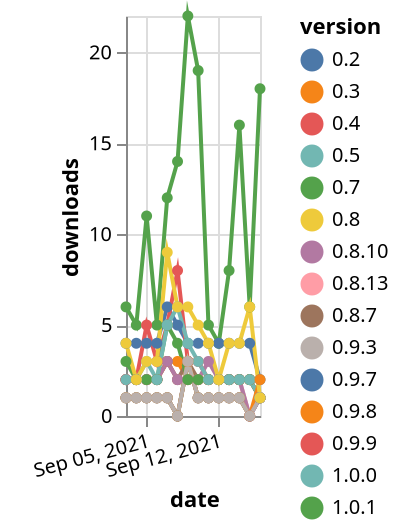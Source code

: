 {"$schema": "https://vega.github.io/schema/vega-lite/v5.json", "description": "A simple bar chart with embedded data.", "data": {"values": [{"date": "2021-09-03", "total": 2892, "delta": 2, "version": "0.8.13"}, {"date": "2021-09-04", "total": 2894, "delta": 2, "version": "0.8.13"}, {"date": "2021-09-05", "total": 2896, "delta": 2, "version": "0.8.13"}, {"date": "2021-09-06", "total": 2898, "delta": 2, "version": "0.8.13"}, {"date": "2021-09-07", "total": 2901, "delta": 3, "version": "0.8.13"}, {"date": "2021-09-08", "total": 2903, "delta": 2, "version": "0.8.13"}, {"date": "2021-09-09", "total": 2905, "delta": 2, "version": "0.8.13"}, {"date": "2021-09-10", "total": 2907, "delta": 2, "version": "0.8.13"}, {"date": "2021-09-11", "total": 2909, "delta": 2, "version": "0.8.13"}, {"date": "2021-09-12", "total": 2911, "delta": 2, "version": "0.8.13"}, {"date": "2021-09-13", "total": 2913, "delta": 2, "version": "0.8.13"}, {"date": "2021-09-14", "total": 2915, "delta": 2, "version": "0.8.13"}, {"date": "2021-09-15", "total": 2915, "delta": 0, "version": "0.8.13"}, {"date": "2021-09-16", "total": 2916, "delta": 1, "version": "0.8.13"}, {"date": "2021-09-03", "total": 3319, "delta": 2, "version": "0.3"}, {"date": "2021-09-04", "total": 3321, "delta": 2, "version": "0.3"}, {"date": "2021-09-05", "total": 3323, "delta": 2, "version": "0.3"}, {"date": "2021-09-06", "total": 3325, "delta": 2, "version": "0.3"}, {"date": "2021-09-07", "total": 3328, "delta": 3, "version": "0.3"}, {"date": "2021-09-08", "total": 3331, "delta": 3, "version": "0.3"}, {"date": "2021-09-09", "total": 3333, "delta": 2, "version": "0.3"}, {"date": "2021-09-10", "total": 3335, "delta": 2, "version": "0.3"}, {"date": "2021-09-11", "total": 3337, "delta": 2, "version": "0.3"}, {"date": "2021-09-12", "total": 3339, "delta": 2, "version": "0.3"}, {"date": "2021-09-13", "total": 3341, "delta": 2, "version": "0.3"}, {"date": "2021-09-14", "total": 3343, "delta": 2, "version": "0.3"}, {"date": "2021-09-15", "total": 3345, "delta": 2, "version": "0.3"}, {"date": "2021-09-16", "total": 3346, "delta": 1, "version": "0.3"}, {"date": "2021-09-03", "total": 495, "delta": 1, "version": "0.9.9"}, {"date": "2021-09-04", "total": 496, "delta": 1, "version": "0.9.9"}, {"date": "2021-09-05", "total": 497, "delta": 1, "version": "0.9.9"}, {"date": "2021-09-06", "total": 498, "delta": 1, "version": "0.9.9"}, {"date": "2021-09-07", "total": 499, "delta": 1, "version": "0.9.9"}, {"date": "2021-09-08", "total": 499, "delta": 0, "version": "0.9.9"}, {"date": "2021-09-09", "total": 502, "delta": 3, "version": "0.9.9"}, {"date": "2021-09-10", "total": 503, "delta": 1, "version": "0.9.9"}, {"date": "2021-09-11", "total": 504, "delta": 1, "version": "0.9.9"}, {"date": "2021-09-12", "total": 505, "delta": 1, "version": "0.9.9"}, {"date": "2021-09-13", "total": 506, "delta": 1, "version": "0.9.9"}, {"date": "2021-09-14", "total": 507, "delta": 1, "version": "0.9.9"}, {"date": "2021-09-15", "total": 507, "delta": 0, "version": "0.9.9"}, {"date": "2021-09-16", "total": 508, "delta": 1, "version": "0.9.9"}, {"date": "2021-09-03", "total": 3832, "delta": 6, "version": "1.0.1"}, {"date": "2021-09-04", "total": 3837, "delta": 5, "version": "1.0.1"}, {"date": "2021-09-05", "total": 3848, "delta": 11, "version": "1.0.1"}, {"date": "2021-09-06", "total": 3853, "delta": 5, "version": "1.0.1"}, {"date": "2021-09-07", "total": 3865, "delta": 12, "version": "1.0.1"}, {"date": "2021-09-08", "total": 3879, "delta": 14, "version": "1.0.1"}, {"date": "2021-09-09", "total": 3901, "delta": 22, "version": "1.0.1"}, {"date": "2021-09-10", "total": 3920, "delta": 19, "version": "1.0.1"}, {"date": "2021-09-11", "total": 3925, "delta": 5, "version": "1.0.1"}, {"date": "2021-09-12", "total": 3929, "delta": 4, "version": "1.0.1"}, {"date": "2021-09-13", "total": 3937, "delta": 8, "version": "1.0.1"}, {"date": "2021-09-14", "total": 3953, "delta": 16, "version": "1.0.1"}, {"date": "2021-09-15", "total": 3959, "delta": 6, "version": "1.0.1"}, {"date": "2021-09-16", "total": 3977, "delta": 18, "version": "1.0.1"}, {"date": "2021-09-03", "total": 298, "delta": 1, "version": "0.9.7"}, {"date": "2021-09-04", "total": 299, "delta": 1, "version": "0.9.7"}, {"date": "2021-09-05", "total": 300, "delta": 1, "version": "0.9.7"}, {"date": "2021-09-06", "total": 301, "delta": 1, "version": "0.9.7"}, {"date": "2021-09-07", "total": 302, "delta": 1, "version": "0.9.7"}, {"date": "2021-09-08", "total": 302, "delta": 0, "version": "0.9.7"}, {"date": "2021-09-09", "total": 305, "delta": 3, "version": "0.9.7"}, {"date": "2021-09-10", "total": 306, "delta": 1, "version": "0.9.7"}, {"date": "2021-09-11", "total": 307, "delta": 1, "version": "0.9.7"}, {"date": "2021-09-12", "total": 308, "delta": 1, "version": "0.9.7"}, {"date": "2021-09-13", "total": 309, "delta": 1, "version": "0.9.7"}, {"date": "2021-09-14", "total": 310, "delta": 1, "version": "0.9.7"}, {"date": "2021-09-15", "total": 310, "delta": 0, "version": "0.9.7"}, {"date": "2021-09-16", "total": 311, "delta": 1, "version": "0.9.7"}, {"date": "2021-09-03", "total": 440, "delta": 1, "version": "1.0.0"}, {"date": "2021-09-04", "total": 441, "delta": 1, "version": "1.0.0"}, {"date": "2021-09-05", "total": 442, "delta": 1, "version": "1.0.0"}, {"date": "2021-09-06", "total": 443, "delta": 1, "version": "1.0.0"}, {"date": "2021-09-07", "total": 444, "delta": 1, "version": "1.0.0"}, {"date": "2021-09-08", "total": 444, "delta": 0, "version": "1.0.0"}, {"date": "2021-09-09", "total": 447, "delta": 3, "version": "1.0.0"}, {"date": "2021-09-10", "total": 448, "delta": 1, "version": "1.0.0"}, {"date": "2021-09-11", "total": 449, "delta": 1, "version": "1.0.0"}, {"date": "2021-09-12", "total": 450, "delta": 1, "version": "1.0.0"}, {"date": "2021-09-13", "total": 451, "delta": 1, "version": "1.0.0"}, {"date": "2021-09-14", "total": 452, "delta": 1, "version": "1.0.0"}, {"date": "2021-09-15", "total": 452, "delta": 0, "version": "1.0.0"}, {"date": "2021-09-16", "total": 453, "delta": 1, "version": "1.0.0"}, {"date": "2021-09-03", "total": 5808, "delta": 4, "version": "0.2"}, {"date": "2021-09-04", "total": 5812, "delta": 4, "version": "0.2"}, {"date": "2021-09-05", "total": 5816, "delta": 4, "version": "0.2"}, {"date": "2021-09-06", "total": 5820, "delta": 4, "version": "0.2"}, {"date": "2021-09-07", "total": 5826, "delta": 6, "version": "0.2"}, {"date": "2021-09-08", "total": 5831, "delta": 5, "version": "0.2"}, {"date": "2021-09-09", "total": 5835, "delta": 4, "version": "0.2"}, {"date": "2021-09-10", "total": 5839, "delta": 4, "version": "0.2"}, {"date": "2021-09-11", "total": 5843, "delta": 4, "version": "0.2"}, {"date": "2021-09-12", "total": 5847, "delta": 4, "version": "0.2"}, {"date": "2021-09-13", "total": 5851, "delta": 4, "version": "0.2"}, {"date": "2021-09-14", "total": 5855, "delta": 4, "version": "0.2"}, {"date": "2021-09-15", "total": 5859, "delta": 4, "version": "0.2"}, {"date": "2021-09-16", "total": 5861, "delta": 2, "version": "0.2"}, {"date": "2021-09-03", "total": 2649, "delta": 2, "version": "0.8.7"}, {"date": "2021-09-04", "total": 2651, "delta": 2, "version": "0.8.7"}, {"date": "2021-09-05", "total": 2653, "delta": 2, "version": "0.8.7"}, {"date": "2021-09-06", "total": 2655, "delta": 2, "version": "0.8.7"}, {"date": "2021-09-07", "total": 2658, "delta": 3, "version": "0.8.7"}, {"date": "2021-09-08", "total": 2660, "delta": 2, "version": "0.8.7"}, {"date": "2021-09-09", "total": 2663, "delta": 3, "version": "0.8.7"}, {"date": "2021-09-10", "total": 2665, "delta": 2, "version": "0.8.7"}, {"date": "2021-09-11", "total": 2667, "delta": 2, "version": "0.8.7"}, {"date": "2021-09-12", "total": 2669, "delta": 2, "version": "0.8.7"}, {"date": "2021-09-13", "total": 2671, "delta": 2, "version": "0.8.7"}, {"date": "2021-09-14", "total": 2673, "delta": 2, "version": "0.8.7"}, {"date": "2021-09-15", "total": 2675, "delta": 2, "version": "0.8.7"}, {"date": "2021-09-16", "total": 2676, "delta": 1, "version": "0.8.7"}, {"date": "2021-09-03", "total": 3440, "delta": 2, "version": "0.8.10"}, {"date": "2021-09-04", "total": 3442, "delta": 2, "version": "0.8.10"}, {"date": "2021-09-05", "total": 3444, "delta": 2, "version": "0.8.10"}, {"date": "2021-09-06", "total": 3446, "delta": 2, "version": "0.8.10"}, {"date": "2021-09-07", "total": 3449, "delta": 3, "version": "0.8.10"}, {"date": "2021-09-08", "total": 3451, "delta": 2, "version": "0.8.10"}, {"date": "2021-09-09", "total": 3453, "delta": 2, "version": "0.8.10"}, {"date": "2021-09-10", "total": 3455, "delta": 2, "version": "0.8.10"}, {"date": "2021-09-11", "total": 3458, "delta": 3, "version": "0.8.10"}, {"date": "2021-09-12", "total": 3460, "delta": 2, "version": "0.8.10"}, {"date": "2021-09-13", "total": 3462, "delta": 2, "version": "0.8.10"}, {"date": "2021-09-14", "total": 3464, "delta": 2, "version": "0.8.10"}, {"date": "2021-09-15", "total": 3464, "delta": 0, "version": "0.8.10"}, {"date": "2021-09-16", "total": 3465, "delta": 1, "version": "0.8.10"}, {"date": "2021-09-03", "total": 3799, "delta": 2, "version": "0.4"}, {"date": "2021-09-04", "total": 3801, "delta": 2, "version": "0.4"}, {"date": "2021-09-05", "total": 3806, "delta": 5, "version": "0.4"}, {"date": "2021-09-06", "total": 3809, "delta": 3, "version": "0.4"}, {"date": "2021-09-07", "total": 3814, "delta": 5, "version": "0.4"}, {"date": "2021-09-08", "total": 3822, "delta": 8, "version": "0.4"}, {"date": "2021-09-09", "total": 3825, "delta": 3, "version": "0.4"}, {"date": "2021-09-10", "total": 3828, "delta": 3, "version": "0.4"}, {"date": "2021-09-11", "total": 3830, "delta": 2, "version": "0.4"}, {"date": "2021-09-12", "total": 3832, "delta": 2, "version": "0.4"}, {"date": "2021-09-13", "total": 3834, "delta": 2, "version": "0.4"}, {"date": "2021-09-14", "total": 3836, "delta": 2, "version": "0.4"}, {"date": "2021-09-15", "total": 3838, "delta": 2, "version": "0.4"}, {"date": "2021-09-16", "total": 3839, "delta": 1, "version": "0.4"}, {"date": "2021-09-03", "total": 4987, "delta": 3, "version": "0.7"}, {"date": "2021-09-04", "total": 4989, "delta": 2, "version": "0.7"}, {"date": "2021-09-05", "total": 4991, "delta": 2, "version": "0.7"}, {"date": "2021-09-06", "total": 4993, "delta": 2, "version": "0.7"}, {"date": "2021-09-07", "total": 4998, "delta": 5, "version": "0.7"}, {"date": "2021-09-08", "total": 5002, "delta": 4, "version": "0.7"}, {"date": "2021-09-09", "total": 5004, "delta": 2, "version": "0.7"}, {"date": "2021-09-10", "total": 5006, "delta": 2, "version": "0.7"}, {"date": "2021-09-11", "total": 5008, "delta": 2, "version": "0.7"}, {"date": "2021-09-12", "total": 5010, "delta": 2, "version": "0.7"}, {"date": "2021-09-13", "total": 5012, "delta": 2, "version": "0.7"}, {"date": "2021-09-14", "total": 5014, "delta": 2, "version": "0.7"}, {"date": "2021-09-15", "total": 5016, "delta": 2, "version": "0.7"}, {"date": "2021-09-16", "total": 5017, "delta": 1, "version": "0.7"}, {"date": "2021-09-03", "total": 4290, "delta": 2, "version": "0.5"}, {"date": "2021-09-04", "total": 4292, "delta": 2, "version": "0.5"}, {"date": "2021-09-05", "total": 4295, "delta": 3, "version": "0.5"}, {"date": "2021-09-06", "total": 4297, "delta": 2, "version": "0.5"}, {"date": "2021-09-07", "total": 4302, "delta": 5, "version": "0.5"}, {"date": "2021-09-08", "total": 4308, "delta": 6, "version": "0.5"}, {"date": "2021-09-09", "total": 4312, "delta": 4, "version": "0.5"}, {"date": "2021-09-10", "total": 4315, "delta": 3, "version": "0.5"}, {"date": "2021-09-11", "total": 4317, "delta": 2, "version": "0.5"}, {"date": "2021-09-12", "total": 4319, "delta": 2, "version": "0.5"}, {"date": "2021-09-13", "total": 4321, "delta": 2, "version": "0.5"}, {"date": "2021-09-14", "total": 4323, "delta": 2, "version": "0.5"}, {"date": "2021-09-15", "total": 4325, "delta": 2, "version": "0.5"}, {"date": "2021-09-16", "total": 4326, "delta": 1, "version": "0.5"}, {"date": "2021-09-03", "total": 1323, "delta": 1, "version": "0.9.8"}, {"date": "2021-09-04", "total": 1324, "delta": 1, "version": "0.9.8"}, {"date": "2021-09-05", "total": 1325, "delta": 1, "version": "0.9.8"}, {"date": "2021-09-06", "total": 1326, "delta": 1, "version": "0.9.8"}, {"date": "2021-09-07", "total": 1327, "delta": 1, "version": "0.9.8"}, {"date": "2021-09-08", "total": 1327, "delta": 0, "version": "0.9.8"}, {"date": "2021-09-09", "total": 1330, "delta": 3, "version": "0.9.8"}, {"date": "2021-09-10", "total": 1331, "delta": 1, "version": "0.9.8"}, {"date": "2021-09-11", "total": 1332, "delta": 1, "version": "0.9.8"}, {"date": "2021-09-12", "total": 1333, "delta": 1, "version": "0.9.8"}, {"date": "2021-09-13", "total": 1334, "delta": 1, "version": "0.9.8"}, {"date": "2021-09-14", "total": 1335, "delta": 1, "version": "0.9.8"}, {"date": "2021-09-15", "total": 1335, "delta": 0, "version": "0.9.8"}, {"date": "2021-09-16", "total": 1337, "delta": 2, "version": "0.9.8"}, {"date": "2021-09-03", "total": 342, "delta": 1, "version": "0.9.3"}, {"date": "2021-09-04", "total": 343, "delta": 1, "version": "0.9.3"}, {"date": "2021-09-05", "total": 344, "delta": 1, "version": "0.9.3"}, {"date": "2021-09-06", "total": 345, "delta": 1, "version": "0.9.3"}, {"date": "2021-09-07", "total": 346, "delta": 1, "version": "0.9.3"}, {"date": "2021-09-08", "total": 346, "delta": 0, "version": "0.9.3"}, {"date": "2021-09-09", "total": 349, "delta": 3, "version": "0.9.3"}, {"date": "2021-09-10", "total": 350, "delta": 1, "version": "0.9.3"}, {"date": "2021-09-11", "total": 351, "delta": 1, "version": "0.9.3"}, {"date": "2021-09-12", "total": 352, "delta": 1, "version": "0.9.3"}, {"date": "2021-09-13", "total": 353, "delta": 1, "version": "0.9.3"}, {"date": "2021-09-14", "total": 354, "delta": 1, "version": "0.9.3"}, {"date": "2021-09-15", "total": 354, "delta": 0, "version": "0.9.3"}, {"date": "2021-09-16", "total": 355, "delta": 1, "version": "0.9.3"}, {"date": "2021-09-03", "total": 4587, "delta": 4, "version": "0.8"}, {"date": "2021-09-04", "total": 4589, "delta": 2, "version": "0.8"}, {"date": "2021-09-05", "total": 4592, "delta": 3, "version": "0.8"}, {"date": "2021-09-06", "total": 4595, "delta": 3, "version": "0.8"}, {"date": "2021-09-07", "total": 4604, "delta": 9, "version": "0.8"}, {"date": "2021-09-08", "total": 4610, "delta": 6, "version": "0.8"}, {"date": "2021-09-09", "total": 4616, "delta": 6, "version": "0.8"}, {"date": "2021-09-10", "total": 4621, "delta": 5, "version": "0.8"}, {"date": "2021-09-11", "total": 4625, "delta": 4, "version": "0.8"}, {"date": "2021-09-12", "total": 4627, "delta": 2, "version": "0.8"}, {"date": "2021-09-13", "total": 4631, "delta": 4, "version": "0.8"}, {"date": "2021-09-14", "total": 4635, "delta": 4, "version": "0.8"}, {"date": "2021-09-15", "total": 4641, "delta": 6, "version": "0.8"}, {"date": "2021-09-16", "total": 4642, "delta": 1, "version": "0.8"}]}, "width": "container", "mark": {"type": "line", "point": {"filled": true}}, "encoding": {"x": {"field": "date", "type": "temporal", "timeUnit": "yearmonthdate", "title": "date", "axis": {"labelAngle": -15}}, "y": {"field": "delta", "type": "quantitative", "title": "downloads"}, "color": {"field": "version", "type": "nominal"}, "tooltip": {"field": "delta"}}}